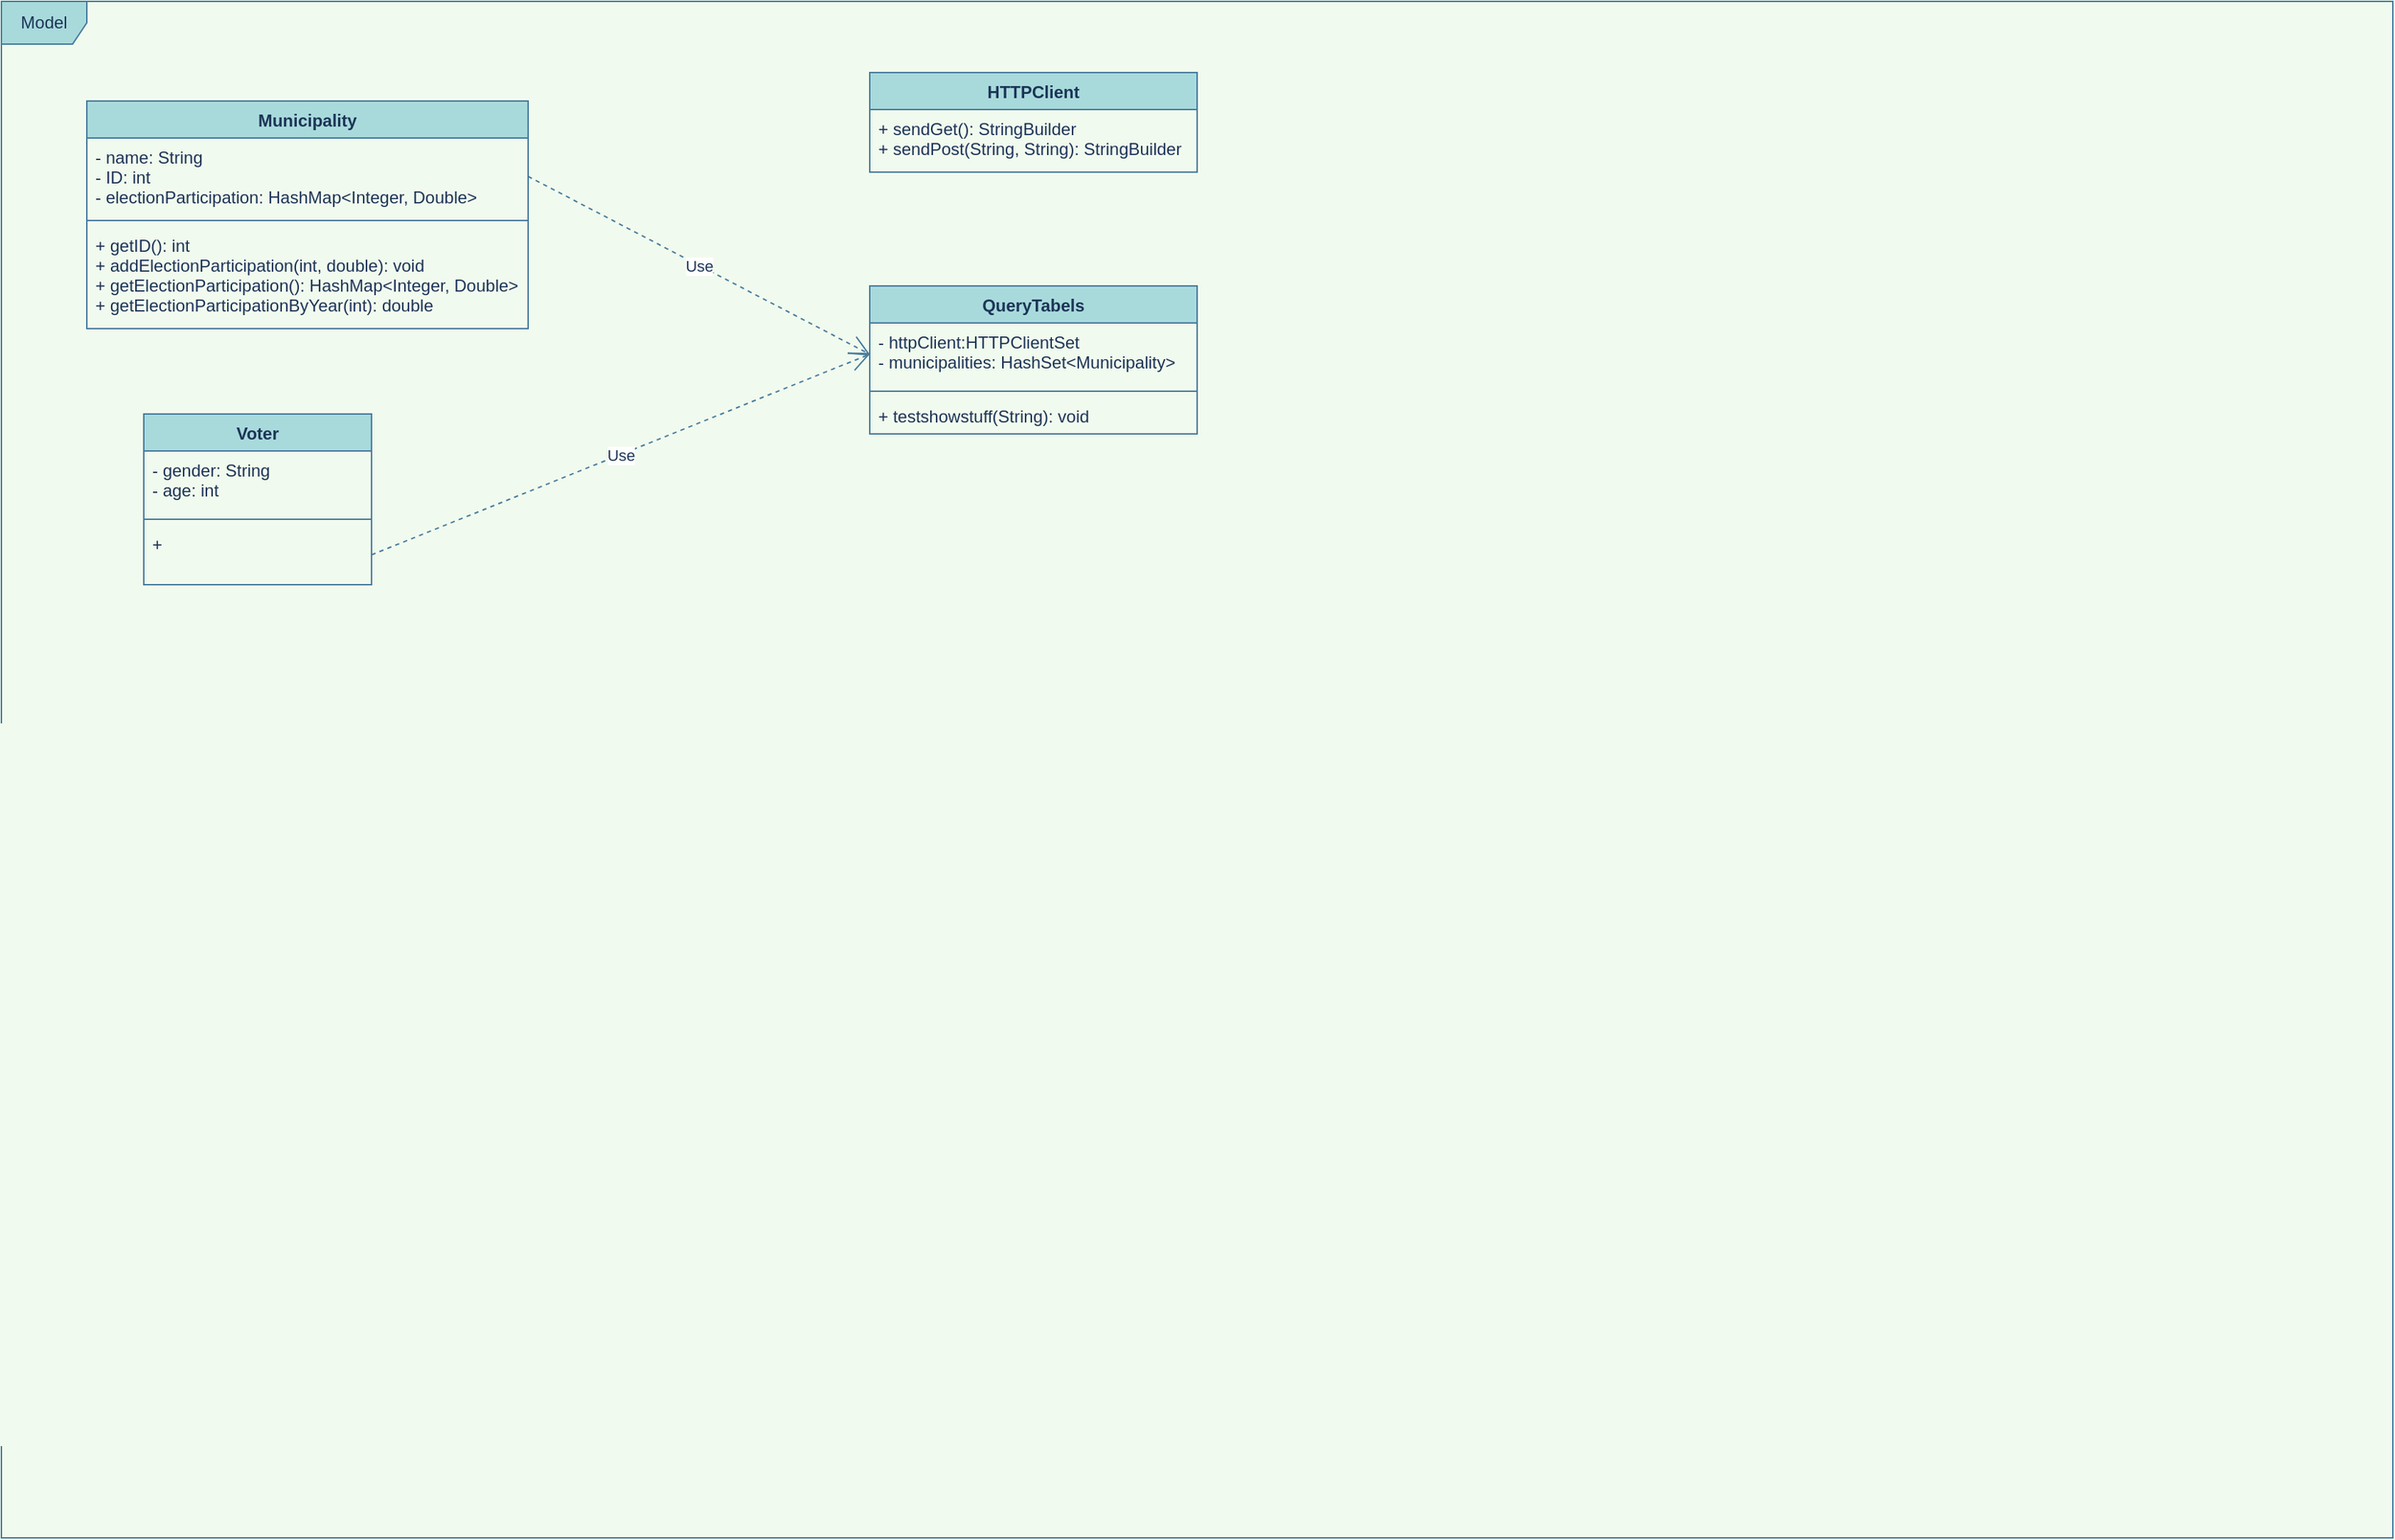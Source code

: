 <mxfile version="20.3.7" type="device" pages="2"><diagram name="UML" id="c4acf3e9-155e-7222-9cf6-157b1a14988f"><mxGraphModel dx="1422" dy="790" grid="1" gridSize="10" guides="1" tooltips="1" connect="1" arrows="1" fold="1" page="1" pageScale="1" pageWidth="850" pageHeight="1100" background="#F1FAEE" math="0" shadow="0"><root><mxCell id="0"/><mxCell id="1" parent="0"/><mxCell id="LL6WG3zJazqylDvjvsI3-2" value="Model" style="shape=umlFrame;whiteSpace=wrap;html=1;strokeColor=#457B9D;fontColor=#1D3557;fillColor=#A8DADC;" parent="1" vertex="1"><mxGeometry x="10" y="10" width="1680" height="1080" as="geometry"/></mxCell><mxCell id="uTbUy44ZjTVFhdo3Ikel-1" value="Municipality" style="swimlane;fontStyle=1;align=center;verticalAlign=top;childLayout=stackLayout;horizontal=1;startSize=26;horizontalStack=0;resizeParent=1;resizeParentMax=0;resizeLast=0;collapsible=1;marginBottom=0;fillColor=#A8DADC;strokeColor=#457B9D;fontColor=#1D3557;" parent="1" vertex="1"><mxGeometry x="70" y="80" width="310" height="160" as="geometry"/></mxCell><mxCell id="uTbUy44ZjTVFhdo3Ikel-2" value="- name: String&#xA;- ID: int&#xA;- electionParticipation: HashMap&lt;Integer, Double&gt;&#xA;" style="text;strokeColor=none;fillColor=none;align=left;verticalAlign=top;spacingLeft=4;spacingRight=4;overflow=hidden;rotatable=0;points=[[0,0.5],[1,0.5]];portConstraint=eastwest;fontColor=#1D3557;" parent="uTbUy44ZjTVFhdo3Ikel-1" vertex="1"><mxGeometry y="26" width="310" height="54" as="geometry"/></mxCell><mxCell id="uTbUy44ZjTVFhdo3Ikel-3" value="" style="line;strokeWidth=1;fillColor=none;align=left;verticalAlign=middle;spacingTop=-1;spacingLeft=3;spacingRight=3;rotatable=0;labelPosition=right;points=[];portConstraint=eastwest;strokeColor=#457B9D;labelBackgroundColor=#F1FAEE;fontColor=#1D3557;" parent="uTbUy44ZjTVFhdo3Ikel-1" vertex="1"><mxGeometry y="80" width="310" height="8" as="geometry"/></mxCell><mxCell id="uTbUy44ZjTVFhdo3Ikel-4" value="+ getID(): int&#xA;+ addElectionParticipation(int, double): void&#xA;+ getElectionParticipation(): HashMap&lt;Integer, Double&gt;&#xA;+ getElectionParticipationByYear(int): double" style="text;strokeColor=none;fillColor=none;align=left;verticalAlign=top;spacingLeft=4;spacingRight=4;overflow=hidden;rotatable=0;points=[[0,0.5],[1,0.5]];portConstraint=eastwest;fontColor=#1D3557;" parent="uTbUy44ZjTVFhdo3Ikel-1" vertex="1"><mxGeometry y="88" width="310" height="72" as="geometry"/></mxCell><mxCell id="uTbUy44ZjTVFhdo3Ikel-22" value="HTTPClient" style="swimlane;fontStyle=1;align=center;verticalAlign=top;childLayout=stackLayout;horizontal=1;startSize=26;horizontalStack=0;resizeParent=1;resizeParentMax=0;resizeLast=0;collapsible=1;marginBottom=0;strokeColor=#457B9D;fontColor=#1D3557;fillColor=#A8DADC;" parent="1" vertex="1"><mxGeometry x="620" y="60" width="230" height="70" as="geometry"/></mxCell><mxCell id="uTbUy44ZjTVFhdo3Ikel-25" value="+ sendGet(): StringBuilder&#xA;+ sendPost(String, String): StringBuilder&#xA;" style="text;strokeColor=none;fillColor=none;align=left;verticalAlign=top;spacingLeft=4;spacingRight=4;overflow=hidden;rotatable=0;points=[[0,0.5],[1,0.5]];portConstraint=eastwest;fontColor=#1D3557;" parent="uTbUy44ZjTVFhdo3Ikel-22" vertex="1"><mxGeometry y="26" width="230" height="44" as="geometry"/></mxCell><mxCell id="uTbUy44ZjTVFhdo3Ikel-26" value="QueryTabels" style="swimlane;fontStyle=1;align=center;verticalAlign=top;childLayout=stackLayout;horizontal=1;startSize=26;horizontalStack=0;resizeParent=1;resizeParentMax=0;resizeLast=0;collapsible=1;marginBottom=0;strokeColor=#457B9D;fontColor=#1D3557;fillColor=#A8DADC;" parent="1" vertex="1"><mxGeometry x="620" y="210" width="230" height="104" as="geometry"/></mxCell><mxCell id="uTbUy44ZjTVFhdo3Ikel-27" value="- httpClient:HTTPClientSet&#xA;- municipalities: HashSet&lt;Municipality&gt;&#xA;" style="text;strokeColor=none;fillColor=none;align=left;verticalAlign=top;spacingLeft=4;spacingRight=4;overflow=hidden;rotatable=0;points=[[0,0.5],[1,0.5]];portConstraint=eastwest;fontColor=#1D3557;" parent="uTbUy44ZjTVFhdo3Ikel-26" vertex="1"><mxGeometry y="26" width="230" height="44" as="geometry"/></mxCell><mxCell id="uTbUy44ZjTVFhdo3Ikel-28" value="" style="line;strokeWidth=1;fillColor=none;align=left;verticalAlign=middle;spacingTop=-1;spacingLeft=3;spacingRight=3;rotatable=0;labelPosition=right;points=[];portConstraint=eastwest;strokeColor=#457B9D;fontColor=#1D3557;labelBackgroundColor=#F1FAEE;" parent="uTbUy44ZjTVFhdo3Ikel-26" vertex="1"><mxGeometry y="70" width="230" height="8" as="geometry"/></mxCell><mxCell id="uTbUy44ZjTVFhdo3Ikel-29" value="+ testshowstuff(String): void" style="text;strokeColor=none;fillColor=none;align=left;verticalAlign=top;spacingLeft=4;spacingRight=4;overflow=hidden;rotatable=0;points=[[0,0.5],[1,0.5]];portConstraint=eastwest;fontColor=#1D3557;" parent="uTbUy44ZjTVFhdo3Ikel-26" vertex="1"><mxGeometry y="78" width="230" height="26" as="geometry"/></mxCell><mxCell id="B1skFhvDGY9cxDMFFgRy-1" value="Voter" style="swimlane;fontStyle=1;align=center;verticalAlign=top;childLayout=stackLayout;horizontal=1;startSize=26;horizontalStack=0;resizeParent=1;resizeParentMax=0;resizeLast=0;collapsible=1;marginBottom=0;strokeColor=#457B9D;fontColor=#1D3557;fillColor=#A8DADC;" vertex="1" parent="1"><mxGeometry x="110" y="300" width="160" height="120" as="geometry"/></mxCell><mxCell id="B1skFhvDGY9cxDMFFgRy-2" value="- gender: String&#xA;- age: int&#xA;" style="text;strokeColor=none;fillColor=none;align=left;verticalAlign=top;spacingLeft=4;spacingRight=4;overflow=hidden;rotatable=0;points=[[0,0.5],[1,0.5]];portConstraint=eastwest;fontColor=#1D3557;" vertex="1" parent="B1skFhvDGY9cxDMFFgRy-1"><mxGeometry y="26" width="160" height="44" as="geometry"/></mxCell><mxCell id="B1skFhvDGY9cxDMFFgRy-3" value="" style="line;strokeWidth=1;fillColor=none;align=left;verticalAlign=middle;spacingTop=-1;spacingLeft=3;spacingRight=3;rotatable=0;labelPosition=right;points=[];portConstraint=eastwest;strokeColor=#457B9D;fontColor=#1D3557;labelBackgroundColor=#F1FAEE;" vertex="1" parent="B1skFhvDGY9cxDMFFgRy-1"><mxGeometry y="70" width="160" height="8" as="geometry"/></mxCell><mxCell id="B1skFhvDGY9cxDMFFgRy-4" value="+ " style="text;strokeColor=none;fillColor=none;align=left;verticalAlign=top;spacingLeft=4;spacingRight=4;overflow=hidden;rotatable=0;points=[[0,0.5],[1,0.5]];portConstraint=eastwest;fontColor=#1D3557;" vertex="1" parent="B1skFhvDGY9cxDMFFgRy-1"><mxGeometry y="78" width="160" height="42" as="geometry"/></mxCell><mxCell id="B1skFhvDGY9cxDMFFgRy-5" value="Use" style="endArrow=open;endSize=12;dashed=1;html=1;rounded=0;strokeColor=#457B9D;fontColor=#1D3557;fillColor=#A8DADC;exitX=1;exitY=0.5;exitDx=0;exitDy=0;entryX=0;entryY=0.5;entryDx=0;entryDy=0;" edge="1" parent="1" source="B1skFhvDGY9cxDMFFgRy-4" target="uTbUy44ZjTVFhdo3Ikel-27"><mxGeometry width="160" relative="1" as="geometry"><mxPoint x="310" y="370" as="sourcePoint"/><mxPoint x="470" y="370" as="targetPoint"/></mxGeometry></mxCell><mxCell id="B1skFhvDGY9cxDMFFgRy-6" value="Use" style="endArrow=open;endSize=12;dashed=1;html=1;rounded=0;strokeColor=#457B9D;fontColor=#1D3557;fillColor=#A8DADC;exitX=1;exitY=0.5;exitDx=0;exitDy=0;entryX=0;entryY=0.5;entryDx=0;entryDy=0;" edge="1" parent="1" source="uTbUy44ZjTVFhdo3Ikel-2" target="uTbUy44ZjTVFhdo3Ikel-27"><mxGeometry width="160" relative="1" as="geometry"><mxPoint x="530" y="360" as="sourcePoint"/><mxPoint x="690" y="360" as="targetPoint"/></mxGeometry></mxCell></root></mxGraphModel></diagram><diagram id="64viDTuuVe07qqMQ3jQS" name="Model-ViewController"><mxGraphModel dx="1422" dy="790" grid="1" gridSize="10" guides="1" tooltips="1" connect="1" arrows="1" fold="1" page="1" pageScale="1" pageWidth="850" pageHeight="1100" math="0" shadow="0"><root><mxCell id="0"/><mxCell id="1" parent="0"/><mxCell id="vG7e0uvmuCL2b80HBoI5-1" value="&lt;div&gt;Model&lt;/div&gt;" style="ellipse;whiteSpace=wrap;html=1;strokeColor=#006658;fontColor=#5C5C5C;fillColor=#21C0A5;" parent="1" vertex="1"><mxGeometry x="40" y="40" width="140" height="70" as="geometry"/></mxCell><mxCell id="vG7e0uvmuCL2b80HBoI5-2" value="ViewController" style="ellipse;whiteSpace=wrap;html=1;strokeColor=#006658;fontColor=#5C5C5C;fillColor=#21C0A5;" parent="1" vertex="1"><mxGeometry x="240" y="40" width="140" height="70" as="geometry"/></mxCell><mxCell id="vG7e0uvmuCL2b80HBoI5-3" value="" style="endArrow=open;endFill=1;endSize=12;html=1;rounded=0;strokeColor=#006658;fontColor=#5C5C5C;fillColor=#21C0A5;exitX=1;exitY=0;exitDx=0;exitDy=0;entryX=0;entryY=0;entryDx=0;entryDy=0;" parent="1" source="vG7e0uvmuCL2b80HBoI5-1" target="vG7e0uvmuCL2b80HBoI5-2" edge="1"><mxGeometry width="160" relative="1" as="geometry"><mxPoint x="120" y="80" as="sourcePoint"/><mxPoint x="280" y="80" as="targetPoint"/></mxGeometry></mxCell><mxCell id="705-Hi0TVfFXUjYXrDiP-1" value="" style="endArrow=open;endFill=1;endSize=12;html=1;rounded=0;strokeColor=#006658;fontColor=#5C5C5C;fillColor=#21C0A5;exitX=0;exitY=1;exitDx=0;exitDy=0;entryX=1;entryY=1;entryDx=0;entryDy=0;strokeWidth=1;" parent="1" source="vG7e0uvmuCL2b80HBoI5-2" target="vG7e0uvmuCL2b80HBoI5-1" edge="1"><mxGeometry width="160" relative="1" as="geometry"><mxPoint x="189.997" y="180.001" as="sourcePoint"/><mxPoint x="291.003" y="180.001" as="targetPoint"/></mxGeometry></mxCell></root></mxGraphModel></diagram></mxfile>